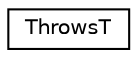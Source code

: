 digraph "Graphical Class Hierarchy"
{
  edge [fontname="Helvetica",fontsize="10",labelfontname="Helvetica",labelfontsize="10"];
  node [fontname="Helvetica",fontsize="10",shape=record];
  rankdir="LR";
  Node0 [label="ThrowsT",height=0.2,width=0.4,color="black", fillcolor="white", style="filled",URL="$struct_throws_t.html"];
}

